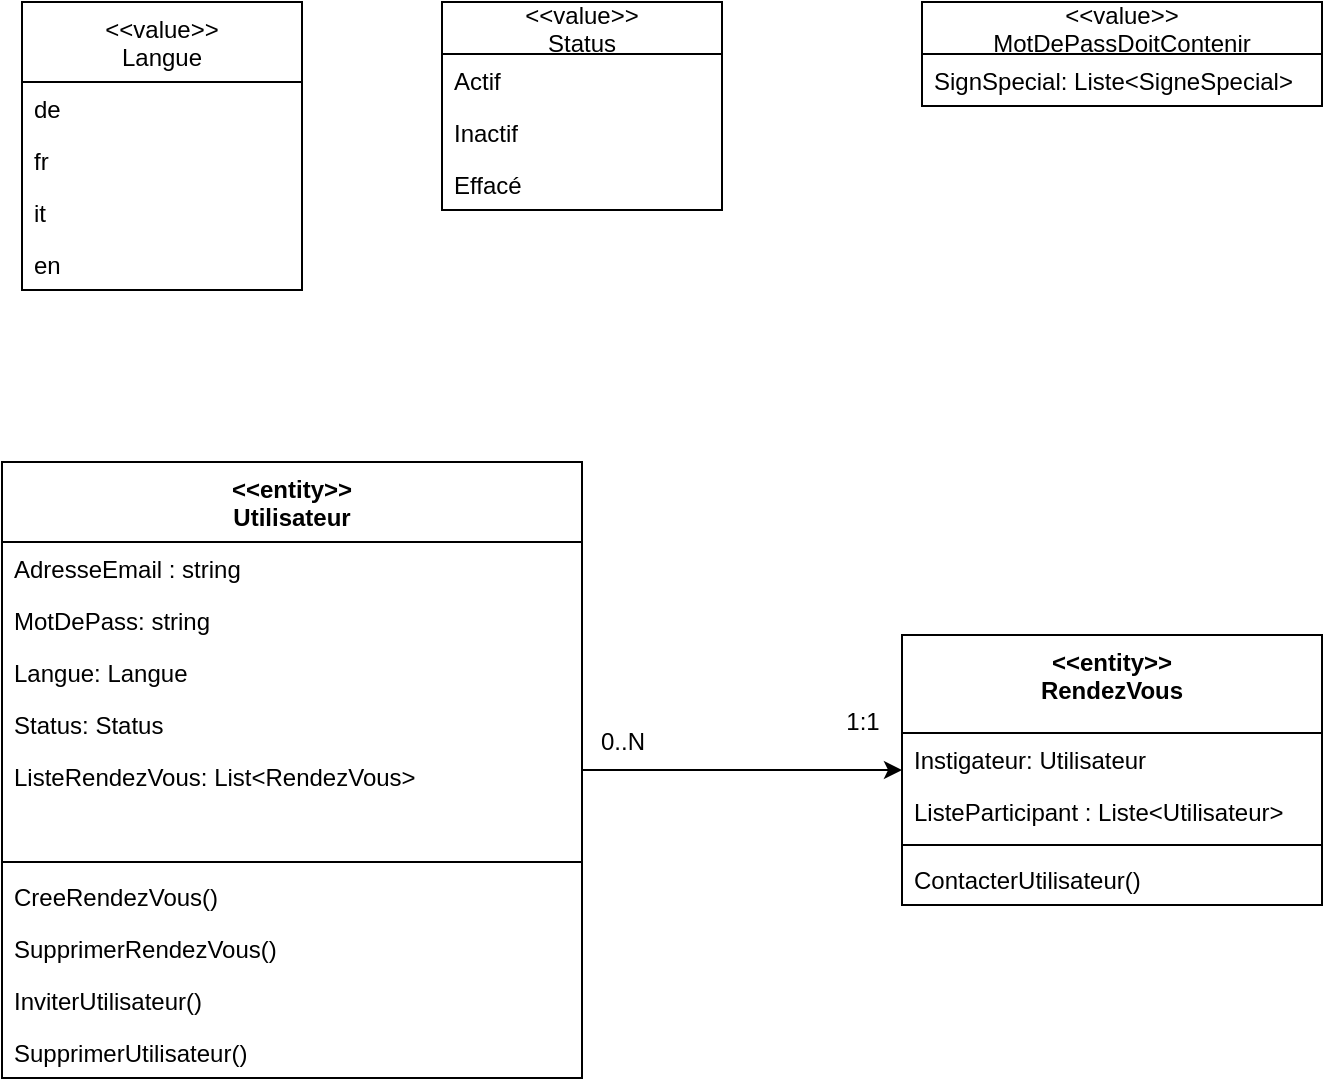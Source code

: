 <mxfile version="20.0.1" type="github">
  <diagram id="rBPXmz9wi4kItnHTHT_2" name="Page-1">
    <mxGraphModel dx="544" dy="369" grid="1" gridSize="10" guides="1" tooltips="1" connect="1" arrows="1" fold="1" page="1" pageScale="1" pageWidth="827" pageHeight="1169" math="0" shadow="0">
      <root>
        <mxCell id="0" />
        <mxCell id="1" parent="0" />
        <mxCell id="ebptZsmeXcliLq_NoXXR-29" style="edgeStyle=orthogonalEdgeStyle;rounded=0;orthogonalLoop=1;jettySize=auto;html=1;" edge="1" parent="1" source="ebptZsmeXcliLq_NoXXR-1" target="ebptZsmeXcliLq_NoXXR-17">
          <mxGeometry relative="1" as="geometry" />
        </mxCell>
        <mxCell id="ebptZsmeXcliLq_NoXXR-1" value="&lt;&lt;entity&gt;&gt;&#xa;Utilisateur" style="swimlane;fontStyle=1;align=center;verticalAlign=top;childLayout=stackLayout;horizontal=1;startSize=40;horizontalStack=0;resizeParent=1;resizeParentMax=0;resizeLast=0;collapsible=1;marginBottom=0;" vertex="1" parent="1">
          <mxGeometry x="330" y="280" width="290" height="308" as="geometry" />
        </mxCell>
        <mxCell id="ebptZsmeXcliLq_NoXXR-2" value="AdresseEmail : string" style="text;strokeColor=none;fillColor=none;align=left;verticalAlign=top;spacingLeft=4;spacingRight=4;overflow=hidden;rotatable=0;points=[[0,0.5],[1,0.5]];portConstraint=eastwest;" vertex="1" parent="ebptZsmeXcliLq_NoXXR-1">
          <mxGeometry y="40" width="290" height="26" as="geometry" />
        </mxCell>
        <mxCell id="ebptZsmeXcliLq_NoXXR-7" value="MotDePass: string" style="text;strokeColor=none;fillColor=none;align=left;verticalAlign=top;spacingLeft=4;spacingRight=4;overflow=hidden;rotatable=0;points=[[0,0.5],[1,0.5]];portConstraint=eastwest;" vertex="1" parent="ebptZsmeXcliLq_NoXXR-1">
          <mxGeometry y="66" width="290" height="26" as="geometry" />
        </mxCell>
        <mxCell id="ebptZsmeXcliLq_NoXXR-6" value="Langue: Langue" style="text;strokeColor=none;fillColor=none;align=left;verticalAlign=top;spacingLeft=4;spacingRight=4;overflow=hidden;rotatable=0;points=[[0,0.5],[1,0.5]];portConstraint=eastwest;" vertex="1" parent="ebptZsmeXcliLq_NoXXR-1">
          <mxGeometry y="92" width="290" height="26" as="geometry" />
        </mxCell>
        <mxCell id="ebptZsmeXcliLq_NoXXR-5" value="Status: Status" style="text;strokeColor=none;fillColor=none;align=left;verticalAlign=top;spacingLeft=4;spacingRight=4;overflow=hidden;rotatable=0;points=[[0,0.5],[1,0.5]];portConstraint=eastwest;" vertex="1" parent="ebptZsmeXcliLq_NoXXR-1">
          <mxGeometry y="118" width="290" height="26" as="geometry" />
        </mxCell>
        <mxCell id="ebptZsmeXcliLq_NoXXR-14" value="ListeRendezVous: List&lt;RendezVous&gt;" style="text;strokeColor=none;fillColor=none;align=left;verticalAlign=top;spacingLeft=4;spacingRight=4;overflow=hidden;rotatable=0;points=[[0,0.5],[1,0.5]];portConstraint=eastwest;" vertex="1" parent="ebptZsmeXcliLq_NoXXR-1">
          <mxGeometry y="144" width="290" height="26" as="geometry" />
        </mxCell>
        <mxCell id="ebptZsmeXcliLq_NoXXR-13" style="text;strokeColor=none;fillColor=none;align=left;verticalAlign=top;spacingLeft=4;spacingRight=4;overflow=hidden;rotatable=0;points=[[0,0.5],[1,0.5]];portConstraint=eastwest;" vertex="1" parent="ebptZsmeXcliLq_NoXXR-1">
          <mxGeometry y="170" width="290" height="26" as="geometry" />
        </mxCell>
        <mxCell id="ebptZsmeXcliLq_NoXXR-3" value="" style="line;strokeWidth=1;fillColor=none;align=left;verticalAlign=middle;spacingTop=-1;spacingLeft=3;spacingRight=3;rotatable=0;labelPosition=right;points=[];portConstraint=eastwest;" vertex="1" parent="ebptZsmeXcliLq_NoXXR-1">
          <mxGeometry y="196" width="290" height="8" as="geometry" />
        </mxCell>
        <mxCell id="ebptZsmeXcliLq_NoXXR-4" value="CreeRendezVous()" style="text;strokeColor=none;fillColor=none;align=left;verticalAlign=top;spacingLeft=4;spacingRight=4;overflow=hidden;rotatable=0;points=[[0,0.5],[1,0.5]];portConstraint=eastwest;" vertex="1" parent="ebptZsmeXcliLq_NoXXR-1">
          <mxGeometry y="204" width="290" height="26" as="geometry" />
        </mxCell>
        <mxCell id="ebptZsmeXcliLq_NoXXR-21" value="SupprimerRendezVous()" style="text;strokeColor=none;fillColor=none;align=left;verticalAlign=top;spacingLeft=4;spacingRight=4;overflow=hidden;rotatable=0;points=[[0,0.5],[1,0.5]];portConstraint=eastwest;" vertex="1" parent="ebptZsmeXcliLq_NoXXR-1">
          <mxGeometry y="230" width="290" height="26" as="geometry" />
        </mxCell>
        <mxCell id="ebptZsmeXcliLq_NoXXR-15" value="InviterUtilisateur()" style="text;strokeColor=none;fillColor=none;align=left;verticalAlign=top;spacingLeft=4;spacingRight=4;overflow=hidden;rotatable=0;points=[[0,0.5],[1,0.5]];portConstraint=eastwest;" vertex="1" parent="ebptZsmeXcliLq_NoXXR-1">
          <mxGeometry y="256" width="290" height="26" as="geometry" />
        </mxCell>
        <mxCell id="ebptZsmeXcliLq_NoXXR-16" value="SupprimerUtilisateur()" style="text;strokeColor=none;fillColor=none;align=left;verticalAlign=top;spacingLeft=4;spacingRight=4;overflow=hidden;rotatable=0;points=[[0,0.5],[1,0.5]];portConstraint=eastwest;" vertex="1" parent="ebptZsmeXcliLq_NoXXR-1">
          <mxGeometry y="282" width="290" height="26" as="geometry" />
        </mxCell>
        <mxCell id="ebptZsmeXcliLq_NoXXR-17" value="&lt;&lt;entity&gt;&gt;&#xa;RendezVous" style="swimlane;fontStyle=1;align=center;verticalAlign=top;childLayout=stackLayout;horizontal=1;startSize=49;horizontalStack=0;resizeParent=1;resizeParentMax=0;resizeLast=0;collapsible=1;marginBottom=0;" vertex="1" parent="1">
          <mxGeometry x="780" y="366.5" width="210" height="135" as="geometry" />
        </mxCell>
        <mxCell id="ebptZsmeXcliLq_NoXXR-22" value="Instigateur: Utilisateur" style="text;strokeColor=none;fillColor=none;align=left;verticalAlign=top;spacingLeft=4;spacingRight=4;overflow=hidden;rotatable=0;points=[[0,0.5],[1,0.5]];portConstraint=eastwest;" vertex="1" parent="ebptZsmeXcliLq_NoXXR-17">
          <mxGeometry y="49" width="210" height="26" as="geometry" />
        </mxCell>
        <mxCell id="ebptZsmeXcliLq_NoXXR-18" value="ListeParticipant : Liste&lt;Utilisateur&gt;" style="text;strokeColor=none;fillColor=none;align=left;verticalAlign=top;spacingLeft=4;spacingRight=4;overflow=hidden;rotatable=0;points=[[0,0.5],[1,0.5]];portConstraint=eastwest;" vertex="1" parent="ebptZsmeXcliLq_NoXXR-17">
          <mxGeometry y="75" width="210" height="26" as="geometry" />
        </mxCell>
        <mxCell id="ebptZsmeXcliLq_NoXXR-19" value="" style="line;strokeWidth=1;fillColor=none;align=left;verticalAlign=middle;spacingTop=-1;spacingLeft=3;spacingRight=3;rotatable=0;labelPosition=right;points=[];portConstraint=eastwest;" vertex="1" parent="ebptZsmeXcliLq_NoXXR-17">
          <mxGeometry y="101" width="210" height="8" as="geometry" />
        </mxCell>
        <mxCell id="ebptZsmeXcliLq_NoXXR-20" value="ContacterUtilisateur()" style="text;strokeColor=none;fillColor=none;align=left;verticalAlign=top;spacingLeft=4;spacingRight=4;overflow=hidden;rotatable=0;points=[[0,0.5],[1,0.5]];portConstraint=eastwest;" vertex="1" parent="ebptZsmeXcliLq_NoXXR-17">
          <mxGeometry y="109" width="210" height="26" as="geometry" />
        </mxCell>
        <mxCell id="ebptZsmeXcliLq_NoXXR-23" value="&lt;&lt;value&gt;&gt;&#xa;Langue" style="swimlane;fontStyle=0;childLayout=stackLayout;horizontal=1;startSize=40;fillColor=none;horizontalStack=0;resizeParent=1;resizeParentMax=0;resizeLast=0;collapsible=1;marginBottom=0;" vertex="1" parent="1">
          <mxGeometry x="340" y="50" width="140" height="144" as="geometry" />
        </mxCell>
        <mxCell id="ebptZsmeXcliLq_NoXXR-24" value="de" style="text;strokeColor=none;fillColor=none;align=left;verticalAlign=top;spacingLeft=4;spacingRight=4;overflow=hidden;rotatable=0;points=[[0,0.5],[1,0.5]];portConstraint=eastwest;" vertex="1" parent="ebptZsmeXcliLq_NoXXR-23">
          <mxGeometry y="40" width="140" height="26" as="geometry" />
        </mxCell>
        <mxCell id="ebptZsmeXcliLq_NoXXR-25" value="fr" style="text;strokeColor=none;fillColor=none;align=left;verticalAlign=top;spacingLeft=4;spacingRight=4;overflow=hidden;rotatable=0;points=[[0,0.5],[1,0.5]];portConstraint=eastwest;" vertex="1" parent="ebptZsmeXcliLq_NoXXR-23">
          <mxGeometry y="66" width="140" height="26" as="geometry" />
        </mxCell>
        <mxCell id="ebptZsmeXcliLq_NoXXR-28" value="it" style="text;strokeColor=none;fillColor=none;align=left;verticalAlign=top;spacingLeft=4;spacingRight=4;overflow=hidden;rotatable=0;points=[[0,0.5],[1,0.5]];portConstraint=eastwest;" vertex="1" parent="ebptZsmeXcliLq_NoXXR-23">
          <mxGeometry y="92" width="140" height="26" as="geometry" />
        </mxCell>
        <mxCell id="ebptZsmeXcliLq_NoXXR-27" value="en" style="text;strokeColor=none;fillColor=none;align=left;verticalAlign=top;spacingLeft=4;spacingRight=4;overflow=hidden;rotatable=0;points=[[0,0.5],[1,0.5]];portConstraint=eastwest;" vertex="1" parent="ebptZsmeXcliLq_NoXXR-23">
          <mxGeometry y="118" width="140" height="26" as="geometry" />
        </mxCell>
        <mxCell id="ebptZsmeXcliLq_NoXXR-30" value="0..N" style="text;html=1;align=center;verticalAlign=middle;resizable=0;points=[];autosize=1;strokeColor=none;fillColor=none;" vertex="1" parent="1">
          <mxGeometry x="620" y="410" width="40" height="20" as="geometry" />
        </mxCell>
        <mxCell id="ebptZsmeXcliLq_NoXXR-31" value="1:1" style="text;html=1;align=center;verticalAlign=middle;resizable=0;points=[];autosize=1;strokeColor=none;fillColor=none;" vertex="1" parent="1">
          <mxGeometry x="745" y="400" width="30" height="20" as="geometry" />
        </mxCell>
        <mxCell id="ebptZsmeXcliLq_NoXXR-32" value="&lt;&lt;value&gt;&gt;&#xa;Status" style="swimlane;fontStyle=0;childLayout=stackLayout;horizontal=1;startSize=26;fillColor=none;horizontalStack=0;resizeParent=1;resizeParentMax=0;resizeLast=0;collapsible=1;marginBottom=0;" vertex="1" parent="1">
          <mxGeometry x="550" y="50" width="140" height="104" as="geometry" />
        </mxCell>
        <mxCell id="ebptZsmeXcliLq_NoXXR-33" value="Actif" style="text;strokeColor=none;fillColor=none;align=left;verticalAlign=top;spacingLeft=4;spacingRight=4;overflow=hidden;rotatable=0;points=[[0,0.5],[1,0.5]];portConstraint=eastwest;" vertex="1" parent="ebptZsmeXcliLq_NoXXR-32">
          <mxGeometry y="26" width="140" height="26" as="geometry" />
        </mxCell>
        <mxCell id="ebptZsmeXcliLq_NoXXR-34" value="Inactif" style="text;strokeColor=none;fillColor=none;align=left;verticalAlign=top;spacingLeft=4;spacingRight=4;overflow=hidden;rotatable=0;points=[[0,0.5],[1,0.5]];portConstraint=eastwest;" vertex="1" parent="ebptZsmeXcliLq_NoXXR-32">
          <mxGeometry y="52" width="140" height="26" as="geometry" />
        </mxCell>
        <mxCell id="ebptZsmeXcliLq_NoXXR-35" value="Effacé" style="text;strokeColor=none;fillColor=none;align=left;verticalAlign=top;spacingLeft=4;spacingRight=4;overflow=hidden;rotatable=0;points=[[0,0.5],[1,0.5]];portConstraint=eastwest;" vertex="1" parent="ebptZsmeXcliLq_NoXXR-32">
          <mxGeometry y="78" width="140" height="26" as="geometry" />
        </mxCell>
        <mxCell id="ebptZsmeXcliLq_NoXXR-36" value="&lt;&lt;value&gt;&gt;&#xa;MotDePassDoitContenir" style="swimlane;fontStyle=0;childLayout=stackLayout;horizontal=1;startSize=26;fillColor=none;horizontalStack=0;resizeParent=1;resizeParentMax=0;resizeLast=0;collapsible=1;marginBottom=0;" vertex="1" parent="1">
          <mxGeometry x="790" y="50" width="200" height="52" as="geometry" />
        </mxCell>
        <mxCell id="ebptZsmeXcliLq_NoXXR-37" value="SignSpecial: Liste&lt;SigneSpecial&gt;" style="text;strokeColor=none;fillColor=none;align=left;verticalAlign=top;spacingLeft=4;spacingRight=4;overflow=hidden;rotatable=0;points=[[0,0.5],[1,0.5]];portConstraint=eastwest;" vertex="1" parent="ebptZsmeXcliLq_NoXXR-36">
          <mxGeometry y="26" width="200" height="26" as="geometry" />
        </mxCell>
      </root>
    </mxGraphModel>
  </diagram>
</mxfile>
